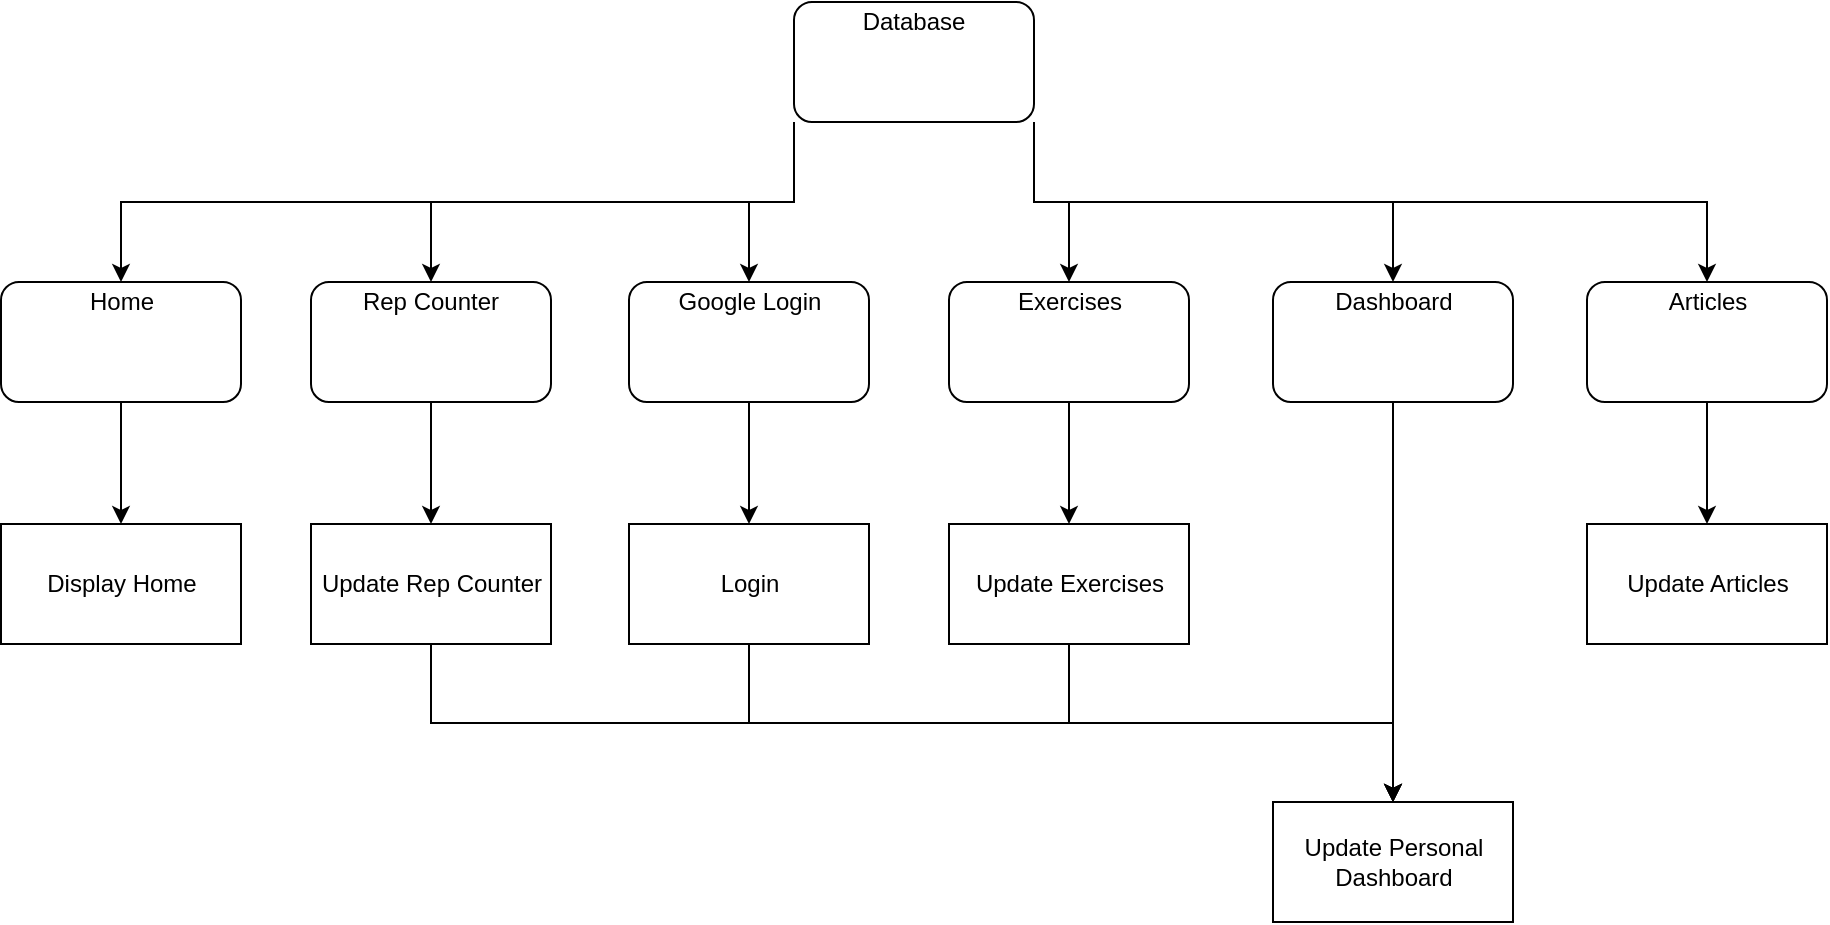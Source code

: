 <mxfile version="14.2.9" type="device"><diagram id="zFL6KG1DwZ7yPWTQBb5v" name="Page-1"><mxGraphModel dx="1662" dy="762" grid="0" gridSize="10" guides="1" tooltips="1" connect="1" arrows="1" fold="1" page="0" pageScale="1" pageWidth="827" pageHeight="1169" math="0" shadow="0"><root><mxCell id="0"/><mxCell id="1" parent="0"/><mxCell id="kQQ1vYkxf02_YSNoeRr9-37" style="edgeStyle=orthogonalEdgeStyle;rounded=0;orthogonalLoop=1;jettySize=auto;html=1;exitX=0.5;exitY=1;exitDx=0;exitDy=0;strokeColor=#000000;" edge="1" parent="1" source="kQQ1vYkxf02_YSNoeRr9-1" target="kQQ1vYkxf02_YSNoeRr9-36"><mxGeometry relative="1" as="geometry"/></mxCell><mxCell id="kQQ1vYkxf02_YSNoeRr9-1" value="" style="rounded=1;whiteSpace=wrap;html=1;" vertex="1" parent="1"><mxGeometry x="112.5" y="148" width="120" height="60" as="geometry"/></mxCell><mxCell id="kQQ1vYkxf02_YSNoeRr9-2" value="Home" style="text;html=1;strokeColor=none;fillColor=none;align=center;verticalAlign=middle;whiteSpace=wrap;rounded=0;" vertex="1" parent="1"><mxGeometry x="152.5" y="148" width="40" height="20" as="geometry"/></mxCell><mxCell id="kQQ1vYkxf02_YSNoeRr9-28" style="edgeStyle=orthogonalEdgeStyle;rounded=0;orthogonalLoop=1;jettySize=auto;html=1;exitX=0.5;exitY=1;exitDx=0;exitDy=0;strokeColor=#000000;" edge="1" parent="1" source="kQQ1vYkxf02_YSNoeRr9-3" target="kQQ1vYkxf02_YSNoeRr9-27"><mxGeometry relative="1" as="geometry"/></mxCell><mxCell id="kQQ1vYkxf02_YSNoeRr9-3" value="" style="rounded=1;whiteSpace=wrap;html=1;" vertex="1" parent="1"><mxGeometry x="586.5" y="148" width="120" height="60" as="geometry"/></mxCell><mxCell id="kQQ1vYkxf02_YSNoeRr9-4" value="Exercises" style="text;html=1;strokeColor=none;fillColor=none;align=center;verticalAlign=middle;whiteSpace=wrap;rounded=0;" vertex="1" parent="1"><mxGeometry x="626.5" y="148" width="40" height="20" as="geometry"/></mxCell><mxCell id="kQQ1vYkxf02_YSNoeRr9-26" style="edgeStyle=orthogonalEdgeStyle;rounded=0;orthogonalLoop=1;jettySize=auto;html=1;exitX=0.5;exitY=1;exitDx=0;exitDy=0;strokeColor=#000000;" edge="1" parent="1" source="kQQ1vYkxf02_YSNoeRr9-5" target="kQQ1vYkxf02_YSNoeRr9-25"><mxGeometry relative="1" as="geometry"/></mxCell><mxCell id="kQQ1vYkxf02_YSNoeRr9-5" value="" style="rounded=1;whiteSpace=wrap;html=1;" vertex="1" parent="1"><mxGeometry x="267.5" y="148" width="120" height="60" as="geometry"/></mxCell><mxCell id="kQQ1vYkxf02_YSNoeRr9-6" value="Rep Counter" style="text;html=1;strokeColor=none;fillColor=none;align=center;verticalAlign=middle;whiteSpace=wrap;rounded=0;" vertex="1" parent="1"><mxGeometry x="292" y="148" width="71" height="20" as="geometry"/></mxCell><mxCell id="kQQ1vYkxf02_YSNoeRr9-33" style="edgeStyle=orthogonalEdgeStyle;rounded=0;orthogonalLoop=1;jettySize=auto;html=1;exitX=0.5;exitY=1;exitDx=0;exitDy=0;strokeColor=#000000;" edge="1" parent="1" source="kQQ1vYkxf02_YSNoeRr9-7" target="kQQ1vYkxf02_YSNoeRr9-29"><mxGeometry relative="1" as="geometry"/></mxCell><mxCell id="kQQ1vYkxf02_YSNoeRr9-7" value="" style="rounded=1;whiteSpace=wrap;html=1;" vertex="1" parent="1"><mxGeometry x="748.5" y="148" width="120" height="60" as="geometry"/></mxCell><mxCell id="kQQ1vYkxf02_YSNoeRr9-8" value="Dashboard" style="text;html=1;strokeColor=none;fillColor=none;align=center;verticalAlign=middle;whiteSpace=wrap;rounded=0;" vertex="1" parent="1"><mxGeometry x="788.5" y="148" width="40" height="20" as="geometry"/></mxCell><mxCell id="kQQ1vYkxf02_YSNoeRr9-24" style="edgeStyle=orthogonalEdgeStyle;rounded=0;orthogonalLoop=1;jettySize=auto;html=1;exitX=0.5;exitY=1;exitDx=0;exitDy=0;strokeColor=#000000;" edge="1" parent="1" source="kQQ1vYkxf02_YSNoeRr9-9" target="kQQ1vYkxf02_YSNoeRr9-17"><mxGeometry relative="1" as="geometry"/></mxCell><mxCell id="kQQ1vYkxf02_YSNoeRr9-9" value="" style="rounded=1;whiteSpace=wrap;html=1;" vertex="1" parent="1"><mxGeometry x="426.5" y="148" width="120" height="60" as="geometry"/></mxCell><mxCell id="kQQ1vYkxf02_YSNoeRr9-10" value="Google Login" style="text;html=1;strokeColor=none;fillColor=none;align=center;verticalAlign=middle;whiteSpace=wrap;rounded=0;" vertex="1" parent="1"><mxGeometry x="444.5" y="148" width="84" height="20" as="geometry"/></mxCell><mxCell id="kQQ1vYkxf02_YSNoeRr9-18" style="edgeStyle=orthogonalEdgeStyle;rounded=0;orthogonalLoop=1;jettySize=auto;html=1;exitX=0;exitY=1;exitDx=0;exitDy=0;strokeColor=#000000;" edge="1" parent="1" source="kQQ1vYkxf02_YSNoeRr9-11" target="kQQ1vYkxf02_YSNoeRr9-1"><mxGeometry relative="1" as="geometry"/></mxCell><mxCell id="kQQ1vYkxf02_YSNoeRr9-19" style="edgeStyle=orthogonalEdgeStyle;rounded=0;orthogonalLoop=1;jettySize=auto;html=1;exitX=0;exitY=1;exitDx=0;exitDy=0;strokeColor=#000000;" edge="1" parent="1" source="kQQ1vYkxf02_YSNoeRr9-11" target="kQQ1vYkxf02_YSNoeRr9-5"><mxGeometry relative="1" as="geometry"/></mxCell><mxCell id="kQQ1vYkxf02_YSNoeRr9-20" style="edgeStyle=orthogonalEdgeStyle;rounded=0;orthogonalLoop=1;jettySize=auto;html=1;exitX=0;exitY=1;exitDx=0;exitDy=0;strokeColor=#000000;" edge="1" parent="1" source="kQQ1vYkxf02_YSNoeRr9-11" target="kQQ1vYkxf02_YSNoeRr9-9"><mxGeometry relative="1" as="geometry"/></mxCell><mxCell id="kQQ1vYkxf02_YSNoeRr9-21" style="edgeStyle=orthogonalEdgeStyle;rounded=0;orthogonalLoop=1;jettySize=auto;html=1;exitX=1;exitY=1;exitDx=0;exitDy=0;strokeColor=#000000;" edge="1" parent="1" source="kQQ1vYkxf02_YSNoeRr9-11" target="kQQ1vYkxf02_YSNoeRr9-15"><mxGeometry relative="1" as="geometry"/></mxCell><mxCell id="kQQ1vYkxf02_YSNoeRr9-22" style="edgeStyle=orthogonalEdgeStyle;rounded=0;orthogonalLoop=1;jettySize=auto;html=1;exitX=1;exitY=1;exitDx=0;exitDy=0;strokeColor=#000000;" edge="1" parent="1" source="kQQ1vYkxf02_YSNoeRr9-11" target="kQQ1vYkxf02_YSNoeRr9-7"><mxGeometry relative="1" as="geometry"/></mxCell><mxCell id="kQQ1vYkxf02_YSNoeRr9-23" style="edgeStyle=orthogonalEdgeStyle;rounded=0;orthogonalLoop=1;jettySize=auto;html=1;exitX=1;exitY=1;exitDx=0;exitDy=0;strokeColor=#000000;" edge="1" parent="1" source="kQQ1vYkxf02_YSNoeRr9-11" target="kQQ1vYkxf02_YSNoeRr9-3"><mxGeometry relative="1" as="geometry"/></mxCell><mxCell id="kQQ1vYkxf02_YSNoeRr9-11" value="" style="rounded=1;whiteSpace=wrap;html=1;" vertex="1" parent="1"><mxGeometry x="509" y="8" width="120" height="60" as="geometry"/></mxCell><mxCell id="kQQ1vYkxf02_YSNoeRr9-12" value="Database" style="text;html=1;strokeColor=none;fillColor=none;align=center;verticalAlign=middle;whiteSpace=wrap;rounded=0;" vertex="1" parent="1"><mxGeometry x="549" y="8" width="40" height="20" as="geometry"/></mxCell><mxCell id="kQQ1vYkxf02_YSNoeRr9-35" style="edgeStyle=orthogonalEdgeStyle;rounded=0;orthogonalLoop=1;jettySize=auto;html=1;exitX=0.5;exitY=1;exitDx=0;exitDy=0;strokeColor=#000000;" edge="1" parent="1" source="kQQ1vYkxf02_YSNoeRr9-15" target="kQQ1vYkxf02_YSNoeRr9-34"><mxGeometry relative="1" as="geometry"/></mxCell><mxCell id="kQQ1vYkxf02_YSNoeRr9-15" value="" style="rounded=1;whiteSpace=wrap;html=1;" vertex="1" parent="1"><mxGeometry x="905.5" y="148" width="120" height="60" as="geometry"/></mxCell><mxCell id="kQQ1vYkxf02_YSNoeRr9-16" value="Articles" style="text;html=1;strokeColor=none;fillColor=none;align=center;verticalAlign=middle;whiteSpace=wrap;rounded=0;" vertex="1" parent="1"><mxGeometry x="945.5" y="148" width="40" height="20" as="geometry"/></mxCell><mxCell id="kQQ1vYkxf02_YSNoeRr9-32" style="edgeStyle=orthogonalEdgeStyle;rounded=0;orthogonalLoop=1;jettySize=auto;html=1;exitX=0.5;exitY=1;exitDx=0;exitDy=0;strokeColor=#000000;" edge="1" parent="1" source="kQQ1vYkxf02_YSNoeRr9-17" target="kQQ1vYkxf02_YSNoeRr9-29"><mxGeometry relative="1" as="geometry"/></mxCell><mxCell id="kQQ1vYkxf02_YSNoeRr9-17" value="Login" style="rounded=0;whiteSpace=wrap;html=1;" vertex="1" parent="1"><mxGeometry x="426.5" y="269" width="120" height="60" as="geometry"/></mxCell><mxCell id="kQQ1vYkxf02_YSNoeRr9-30" style="edgeStyle=orthogonalEdgeStyle;rounded=0;orthogonalLoop=1;jettySize=auto;html=1;exitX=0.5;exitY=1;exitDx=0;exitDy=0;strokeColor=#000000;" edge="1" parent="1" source="kQQ1vYkxf02_YSNoeRr9-25" target="kQQ1vYkxf02_YSNoeRr9-29"><mxGeometry relative="1" as="geometry"/></mxCell><mxCell id="kQQ1vYkxf02_YSNoeRr9-25" value="Update Rep Counter" style="rounded=0;whiteSpace=wrap;html=1;" vertex="1" parent="1"><mxGeometry x="267.5" y="269" width="120" height="60" as="geometry"/></mxCell><mxCell id="kQQ1vYkxf02_YSNoeRr9-31" style="edgeStyle=orthogonalEdgeStyle;rounded=0;orthogonalLoop=1;jettySize=auto;html=1;exitX=0.5;exitY=1;exitDx=0;exitDy=0;strokeColor=#000000;" edge="1" parent="1" source="kQQ1vYkxf02_YSNoeRr9-27" target="kQQ1vYkxf02_YSNoeRr9-29"><mxGeometry relative="1" as="geometry"/></mxCell><mxCell id="kQQ1vYkxf02_YSNoeRr9-27" value="Update Exercises" style="rounded=0;whiteSpace=wrap;html=1;" vertex="1" parent="1"><mxGeometry x="586.5" y="269" width="120" height="60" as="geometry"/></mxCell><mxCell id="kQQ1vYkxf02_YSNoeRr9-29" value="Update Personal Dashboard" style="rounded=0;whiteSpace=wrap;html=1;" vertex="1" parent="1"><mxGeometry x="748.5" y="408" width="120" height="60" as="geometry"/></mxCell><mxCell id="kQQ1vYkxf02_YSNoeRr9-34" value="Update Articles" style="rounded=0;whiteSpace=wrap;html=1;" vertex="1" parent="1"><mxGeometry x="905.5" y="269" width="120" height="60" as="geometry"/></mxCell><mxCell id="kQQ1vYkxf02_YSNoeRr9-36" value="Display Home" style="rounded=0;whiteSpace=wrap;html=1;" vertex="1" parent="1"><mxGeometry x="112.5" y="269" width="120" height="60" as="geometry"/></mxCell></root></mxGraphModel></diagram></mxfile>
